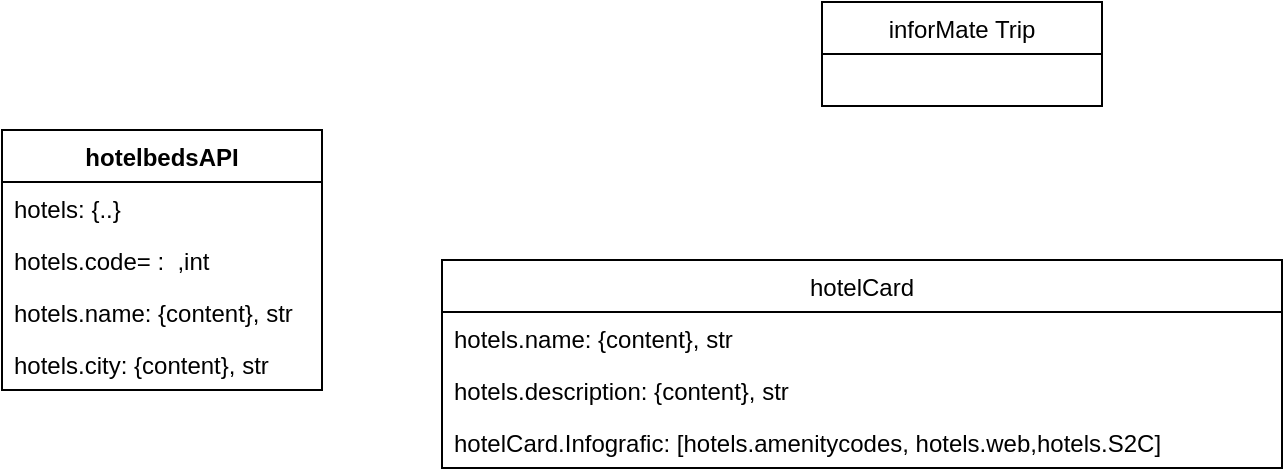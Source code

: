 <mxfile version="20.2.7" type="github">
  <diagram id="0rWiqkp9f7QkPqhGYT5n" name="Pagina-1">
    <mxGraphModel dx="782" dy="468" grid="1" gridSize="10" guides="1" tooltips="1" connect="1" arrows="1" fold="1" page="1" pageScale="1" pageWidth="827" pageHeight="1169" math="0" shadow="0">
      <root>
        <mxCell id="0" />
        <mxCell id="1" parent="0" />
        <mxCell id="xEY01EKiAgp3C7ow3ueJ-25" value="hotelbedsAPI" style="swimlane;fontStyle=1;align=center;verticalAlign=top;childLayout=stackLayout;horizontal=1;startSize=26;horizontalStack=0;resizeParent=1;resizeParentMax=0;resizeLast=0;collapsible=1;marginBottom=0;swimlaneLine=1;rounded=0;shadow=0;sketch=0;" vertex="1" parent="1">
          <mxGeometry x="70" y="104" width="160" height="130" as="geometry" />
        </mxCell>
        <mxCell id="xEY01EKiAgp3C7ow3ueJ-26" value="hotels: {..}" style="text;strokeColor=none;fillColor=none;align=left;verticalAlign=top;spacingLeft=4;spacingRight=4;overflow=hidden;rotatable=0;points=[[0,0.5],[1,0.5]];portConstraint=eastwest;" vertex="1" parent="xEY01EKiAgp3C7ow3ueJ-25">
          <mxGeometry y="26" width="160" height="26" as="geometry" />
        </mxCell>
        <mxCell id="xEY01EKiAgp3C7ow3ueJ-28" value="hotels.code= :  ,int" style="text;strokeColor=none;fillColor=none;align=left;verticalAlign=top;spacingLeft=4;spacingRight=4;overflow=hidden;rotatable=0;points=[[0,0.5],[1,0.5]];portConstraint=eastwest;glass=0;" vertex="1" parent="xEY01EKiAgp3C7ow3ueJ-25">
          <mxGeometry y="52" width="160" height="26" as="geometry" />
        </mxCell>
        <mxCell id="xEY01EKiAgp3C7ow3ueJ-30" value="hotels.name: {content}, str" style="text;strokeColor=none;fillColor=none;align=left;verticalAlign=top;spacingLeft=4;spacingRight=4;overflow=hidden;rotatable=0;points=[[0,0.5],[1,0.5]];portConstraint=eastwest;" vertex="1" parent="xEY01EKiAgp3C7ow3ueJ-25">
          <mxGeometry y="78" width="160" height="26" as="geometry" />
        </mxCell>
        <mxCell id="xEY01EKiAgp3C7ow3ueJ-35" value="hotels.city: {content}, str" style="text;strokeColor=none;fillColor=none;align=left;verticalAlign=top;spacingLeft=4;spacingRight=4;overflow=hidden;rotatable=0;points=[[0,0.5],[1,0.5]];portConstraint=eastwest;" vertex="1" parent="xEY01EKiAgp3C7ow3ueJ-25">
          <mxGeometry y="104" width="160" height="26" as="geometry" />
        </mxCell>
        <mxCell id="xEY01EKiAgp3C7ow3ueJ-38" value="hotelCard" style="swimlane;fontStyle=0;childLayout=stackLayout;horizontal=1;startSize=26;fillColor=none;horizontalStack=0;resizeParent=1;resizeParentMax=0;resizeLast=0;collapsible=1;marginBottom=0;rounded=0;shadow=0;sketch=0;" vertex="1" parent="1">
          <mxGeometry x="290" y="169" width="420" height="104" as="geometry" />
        </mxCell>
        <mxCell id="xEY01EKiAgp3C7ow3ueJ-46" value="hotels.name: {content}, str" style="text;strokeColor=none;fillColor=none;align=left;verticalAlign=top;spacingLeft=4;spacingRight=4;overflow=hidden;rotatable=0;points=[[0,0.5],[1,0.5]];portConstraint=eastwest;" vertex="1" parent="xEY01EKiAgp3C7ow3ueJ-38">
          <mxGeometry y="26" width="420" height="26" as="geometry" />
        </mxCell>
        <mxCell id="xEY01EKiAgp3C7ow3ueJ-32" value="hotels.description: {content}, str" style="text;strokeColor=none;fillColor=none;align=left;verticalAlign=top;spacingLeft=4;spacingRight=4;overflow=hidden;rotatable=0;points=[[0,0.5],[1,0.5]];portConstraint=eastwest;" vertex="1" parent="xEY01EKiAgp3C7ow3ueJ-38">
          <mxGeometry y="52" width="420" height="26" as="geometry" />
        </mxCell>
        <mxCell id="xEY01EKiAgp3C7ow3ueJ-47" value="hotelCard.Infografic: [hotels.amenitycodes, hotels.web,hotels.S2C]" style="text;strokeColor=none;fillColor=none;align=left;verticalAlign=top;spacingLeft=4;spacingRight=4;overflow=hidden;rotatable=0;points=[[0,0.5],[1,0.5]];portConstraint=eastwest;" vertex="1" parent="xEY01EKiAgp3C7ow3ueJ-38">
          <mxGeometry y="78" width="420" height="26" as="geometry" />
        </mxCell>
        <mxCell id="xEY01EKiAgp3C7ow3ueJ-42" value="inforMate Trip" style="swimlane;fontStyle=0;childLayout=stackLayout;horizontal=1;startSize=26;fillColor=none;horizontalStack=0;resizeParent=1;resizeParentMax=0;resizeLast=0;collapsible=1;marginBottom=0;rounded=0;shadow=0;sketch=0;" vertex="1" parent="1">
          <mxGeometry x="480" y="40" width="140" height="52" as="geometry" />
        </mxCell>
      </root>
    </mxGraphModel>
  </diagram>
</mxfile>
